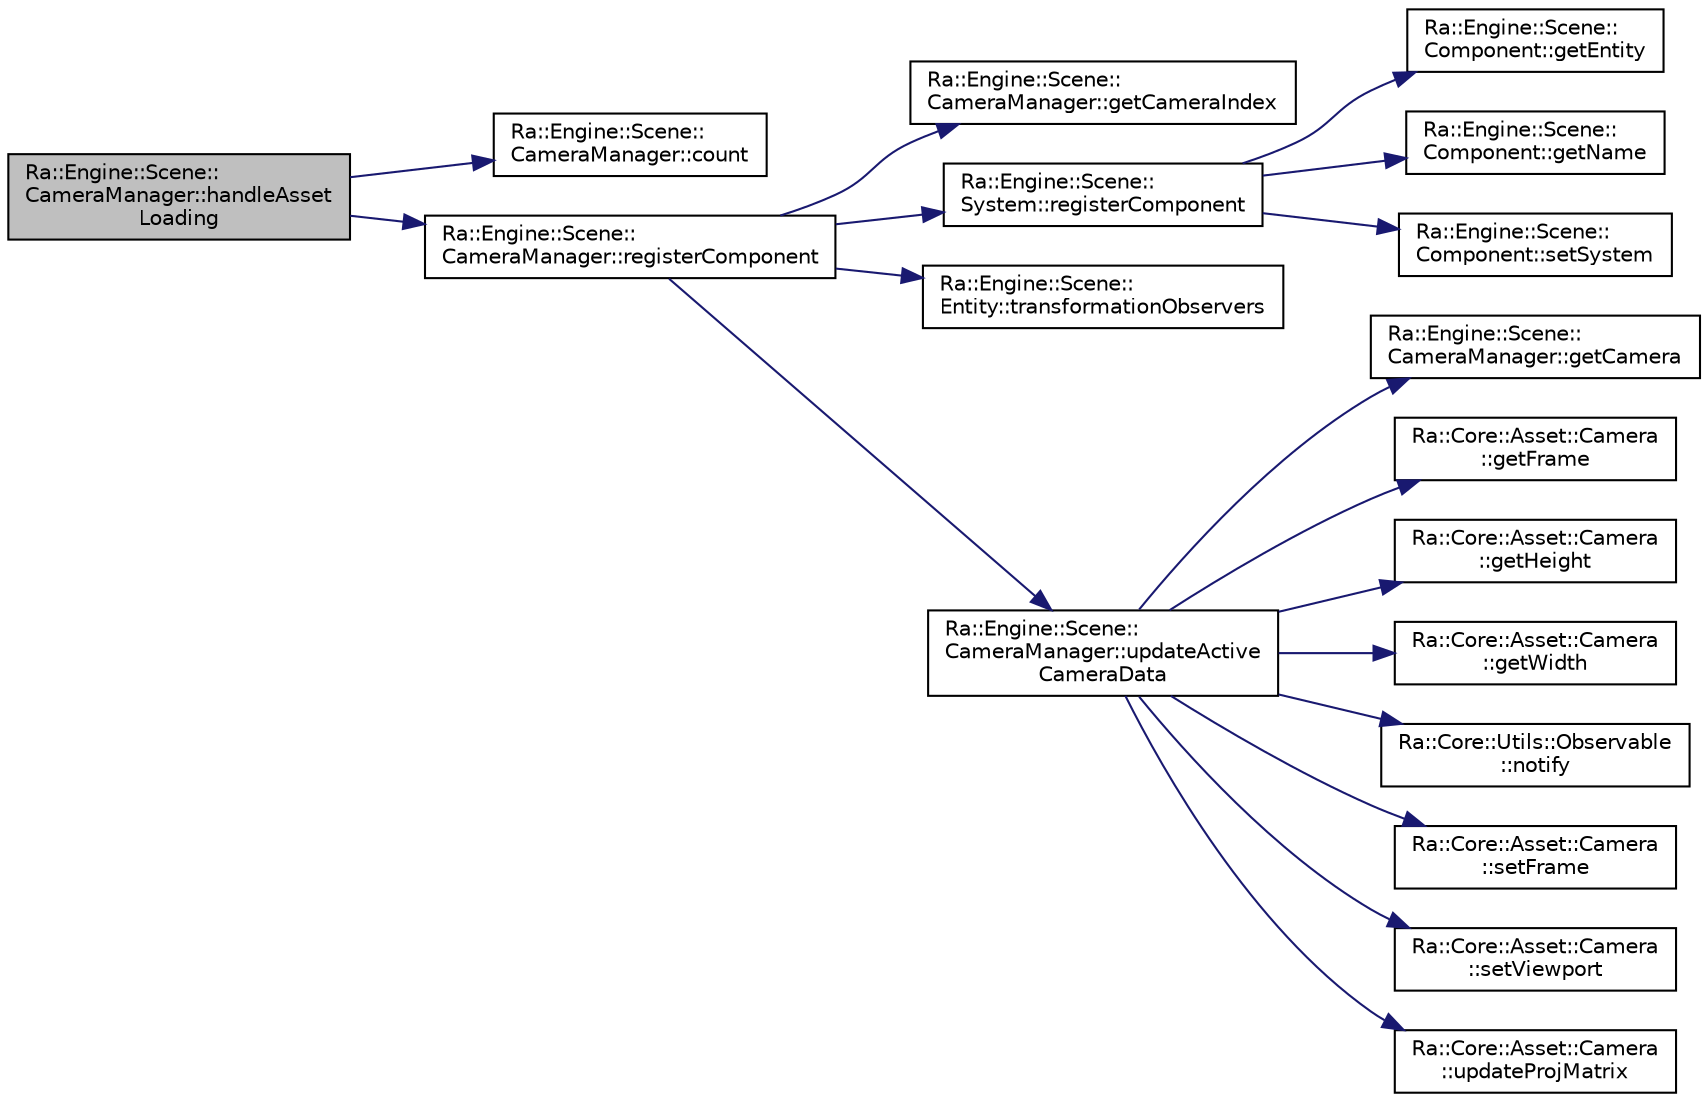 digraph "Ra::Engine::Scene::CameraManager::handleAssetLoading"
{
 // INTERACTIVE_SVG=YES
 // LATEX_PDF_SIZE
  edge [fontname="Helvetica",fontsize="10",labelfontname="Helvetica",labelfontsize="10"];
  node [fontname="Helvetica",fontsize="10",shape=record];
  rankdir="LR";
  Node1 [label="Ra::Engine::Scene::\lCameraManager::handleAsset\lLoading",height=0.2,width=0.4,color="black", fillcolor="grey75", style="filled", fontcolor="black",tooltip=" "];
  Node1 -> Node2 [color="midnightblue",fontsize="10",style="solid",fontname="Helvetica"];
  Node2 [label="Ra::Engine::Scene::\lCameraManager::count",height=0.2,width=0.4,color="black", fillcolor="white", style="filled",URL="$classRa_1_1Engine_1_1Scene_1_1CameraManager.html#a95204c94b8c1ba855539384a20b61344",tooltip="Number of managed Cameras."];
  Node1 -> Node3 [color="midnightblue",fontsize="10",style="solid",fontname="Helvetica"];
  Node3 [label="Ra::Engine::Scene::\lCameraManager::registerComponent",height=0.2,width=0.4,color="black", fillcolor="white", style="filled",URL="$classRa_1_1Engine_1_1Scene_1_1CameraManager.html#ac0807ce61c54b75124a0d1d3ec28ab04",tooltip=" "];
  Node3 -> Node4 [color="midnightblue",fontsize="10",style="solid",fontname="Helvetica"];
  Node4 [label="Ra::Engine::Scene::\lCameraManager::getCameraIndex",height=0.2,width=0.4,color="black", fillcolor="white", style="filled",URL="$classRa_1_1Engine_1_1Scene_1_1CameraManager.html#a89543fc980c3f8109ee62a6bea412a3d",tooltip=" "];
  Node3 -> Node5 [color="midnightblue",fontsize="10",style="solid",fontname="Helvetica"];
  Node5 [label="Ra::Engine::Scene::\lSystem::registerComponent",height=0.2,width=0.4,color="black", fillcolor="white", style="filled",URL="$classRa_1_1Engine_1_1Scene_1_1System.html#a8d1f1cfd2c615e58b4155154206afece",tooltip=" "];
  Node5 -> Node6 [color="midnightblue",fontsize="10",style="solid",fontname="Helvetica"];
  Node6 [label="Ra::Engine::Scene::\lComponent::getEntity",height=0.2,width=0.4,color="black", fillcolor="white", style="filled",URL="$classRa_1_1Engine_1_1Scene_1_1Component.html#aaaac457b6b1c62d618f626c9c6771ad2",tooltip="Return the entity the component belongs to."];
  Node5 -> Node7 [color="midnightblue",fontsize="10",style="solid",fontname="Helvetica"];
  Node7 [label="Ra::Engine::Scene::\lComponent::getName",height=0.2,width=0.4,color="black", fillcolor="white", style="filled",URL="$classRa_1_1Engine_1_1Scene_1_1Component.html#a60e3234670ccfb680405445f06d2854e",tooltip="Return the component's name."];
  Node5 -> Node8 [color="midnightblue",fontsize="10",style="solid",fontname="Helvetica"];
  Node8 [label="Ra::Engine::Scene::\lComponent::setSystem",height=0.2,width=0.4,color="black", fillcolor="white", style="filled",URL="$classRa_1_1Engine_1_1Scene_1_1Component.html#ad938ddceb5b48fc2c0ba6ef699ac3cfa",tooltip="Set the system to which the component belongs."];
  Node3 -> Node9 [color="midnightblue",fontsize="10",style="solid",fontname="Helvetica"];
  Node9 [label="Ra::Engine::Scene::\lEntity::transformationObservers",height=0.2,width=0.4,color="black", fillcolor="white", style="filled",URL="$classRa_1_1Engine_1_1Scene_1_1Entity.html#a534acbd29f5dc60bcea54c7a826bc92f",tooltip="get a ref to transformation observers to add/remove an observer"];
  Node3 -> Node10 [color="midnightblue",fontsize="10",style="solid",fontname="Helvetica"];
  Node10 [label="Ra::Engine::Scene::\lCameraManager::updateActive\lCameraData",height=0.2,width=0.4,color="black", fillcolor="white", style="filled",URL="$classRa_1_1Engine_1_1Scene_1_1CameraManager.html#ad4516473cebc8b540d2da18319985125",tooltip="update the active camera data"];
  Node10 -> Node11 [color="midnightblue",fontsize="10",style="solid",fontname="Helvetica"];
  Node11 [label="Ra::Engine::Scene::\lCameraManager::getCamera",height=0.2,width=0.4,color="black", fillcolor="white", style="filled",URL="$classRa_1_1Engine_1_1Scene_1_1CameraManager.html#a785ff375d82f19cd4b48e6486f77cbf0",tooltip="Get a pointer to the i-th Camera."];
  Node10 -> Node12 [color="midnightblue",fontsize="10",style="solid",fontname="Helvetica"];
  Node12 [label="Ra::Core::Asset::Camera\l::getFrame",height=0.2,width=0.4,color="black", fillcolor="white", style="filled",URL="$classRa_1_1Core_1_1Asset_1_1Camera.html#ae879404ea174280161cec397fb1710b7",tooltip=" "];
  Node10 -> Node13 [color="midnightblue",fontsize="10",style="solid",fontname="Helvetica"];
  Node13 [label="Ra::Core::Asset::Camera\l::getHeight",height=0.2,width=0.4,color="black", fillcolor="white", style="filled",URL="$classRa_1_1Core_1_1Asset_1_1Camera.html#a627f8c3e741a1d0f305886f1d8375de3",tooltip="Return the height of the viewport."];
  Node10 -> Node14 [color="midnightblue",fontsize="10",style="solid",fontname="Helvetica"];
  Node14 [label="Ra::Core::Asset::Camera\l::getWidth",height=0.2,width=0.4,color="black", fillcolor="white", style="filled",URL="$classRa_1_1Core_1_1Asset_1_1Camera.html#a2b2f8b09a65409166a96b9bb30e3ee20",tooltip="Return the width of the viewport."];
  Node10 -> Node15 [color="midnightblue",fontsize="10",style="solid",fontname="Helvetica"];
  Node15 [label="Ra::Core::Utils::Observable\l::notify",height=0.2,width=0.4,color="black", fillcolor="white", style="filled",URL="$classRa_1_1Core_1_1Utils_1_1Observable.html#a7e5fe761726d56a51f95192eb6555f8f",tooltip="Notify (i.e. call) each attached observer with argument p."];
  Node10 -> Node16 [color="midnightblue",fontsize="10",style="solid",fontname="Helvetica"];
  Node16 [label="Ra::Core::Asset::Camera\l::setFrame",height=0.2,width=0.4,color="black", fillcolor="white", style="filled",URL="$classRa_1_1Core_1_1Asset_1_1Camera.html#ac5e49d14a044ec5c39666cab662f3ba3",tooltip="Set the frame of the camera to frame."];
  Node10 -> Node17 [color="midnightblue",fontsize="10",style="solid",fontname="Helvetica"];
  Node17 [label="Ra::Core::Asset::Camera\l::setViewport",height=0.2,width=0.4,color="black", fillcolor="white", style="filled",URL="$classRa_1_1Core_1_1Asset_1_1Camera.html#a05d8b61c4135de535eb61a6608fd33d6",tooltip="Change the viewport size. Also compute aspectRatio."];
  Node10 -> Node18 [color="midnightblue",fontsize="10",style="solid",fontname="Helvetica"];
  Node18 [label="Ra::Core::Asset::Camera\l::updateProjMatrix",height=0.2,width=0.4,color="black", fillcolor="white", style="filled",URL="$classRa_1_1Core_1_1Asset_1_1Camera.html#a1e1809a93475162a71da46c2816f90e7",tooltip="Update the projection matrix according to the current parameters."];
}
